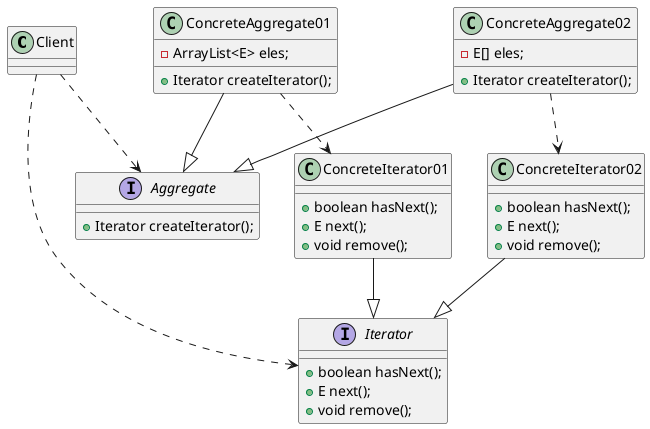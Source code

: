@startuml

class Client

interface Aggregate{
    + Iterator createIterator();
}

class ConcreteAggregate01{
    - ArrayList<E> eles;
    + Iterator createIterator();
}

class ConcreteAggregate02{
    - E[] eles;
    + Iterator createIterator();
}

interface Iterator{
    + boolean hasNext();
    + E next();
    + void remove();
}

class ConcreteIterator01{
     + boolean hasNext();
     + E next();
     + void remove();
}

class ConcreteIterator02{
    + boolean hasNext();
    + E next();
    + void remove();
}


ConcreteAggregate01 --|> Aggregate
ConcreteAggregate02 --|> Aggregate
ConcreteAggregate01 ..> ConcreteIterator01
ConcreteAggregate02 ..> ConcreteIterator02
ConcreteIterator01 --|> Iterator
ConcreteIterator02 --|> Iterator

Client ..> Iterator
Client ..> Aggregate



@enduml